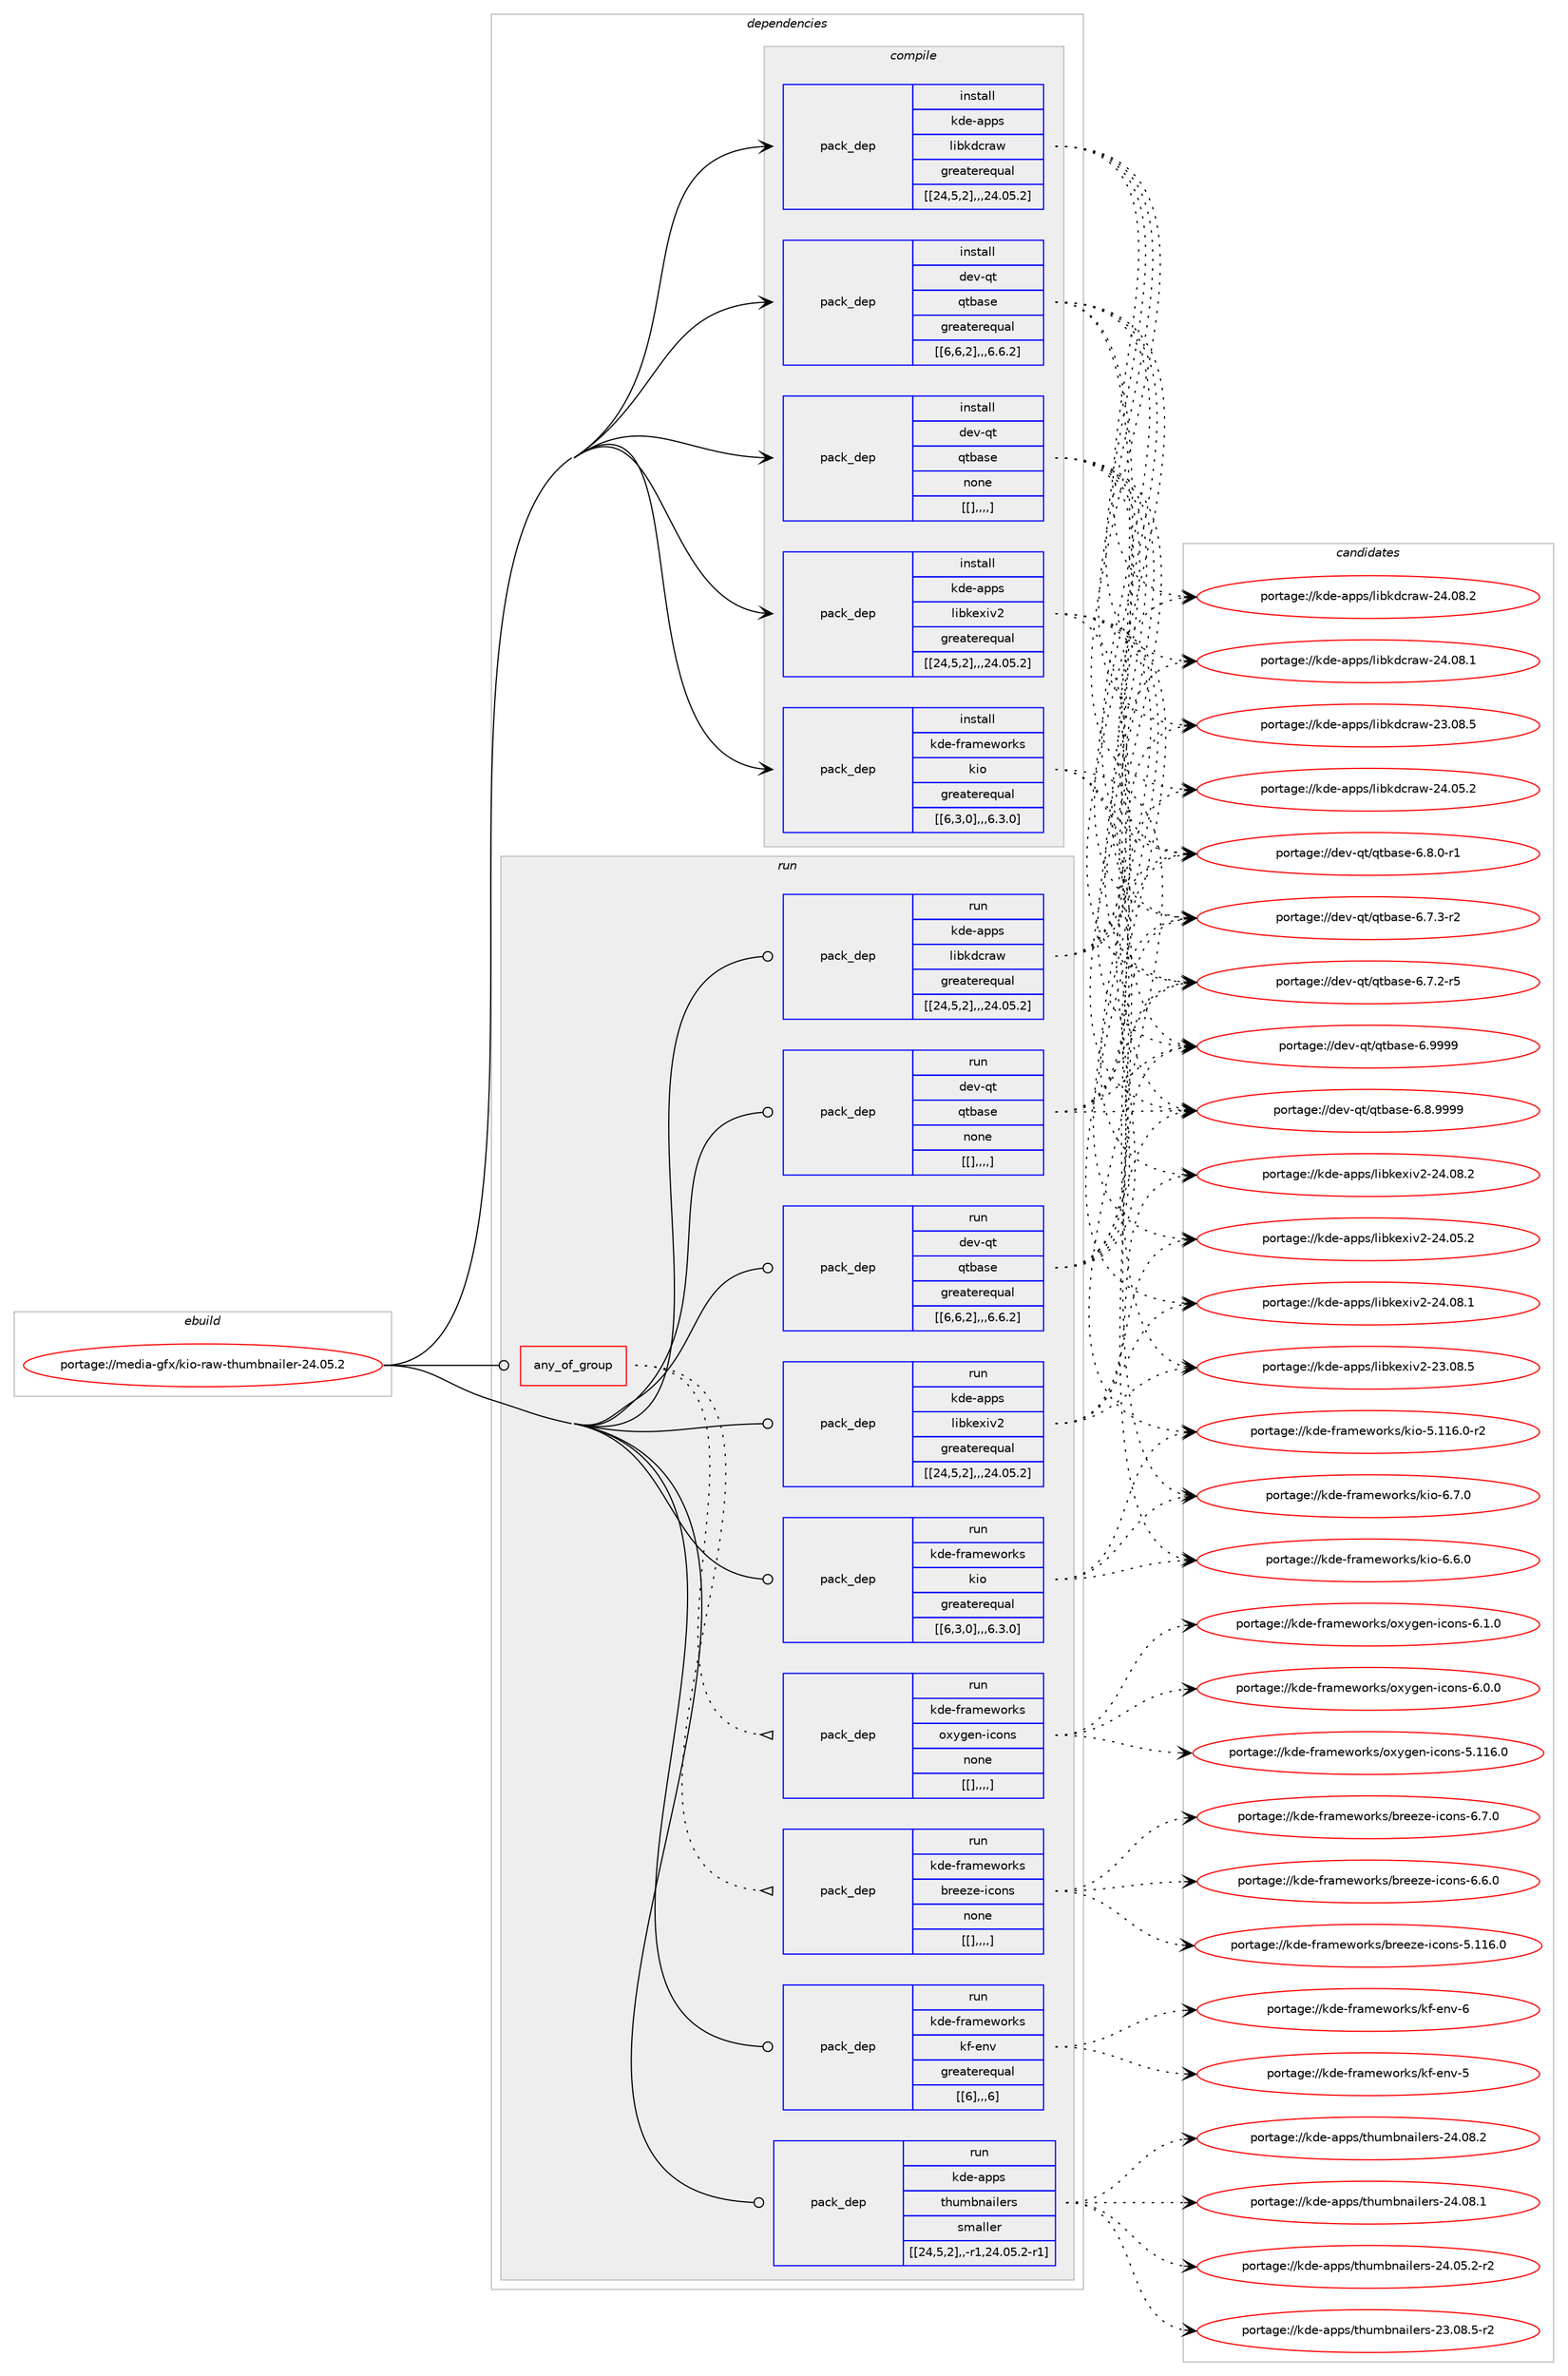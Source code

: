 digraph prolog {

# *************
# Graph options
# *************

newrank=true;
concentrate=true;
compound=true;
graph [rankdir=LR,fontname=Helvetica,fontsize=10,ranksep=1.5];#, ranksep=2.5, nodesep=0.2];
edge  [arrowhead=vee];
node  [fontname=Helvetica,fontsize=10];

# **********
# The ebuild
# **********

subgraph cluster_leftcol {
color=gray;
label=<<i>ebuild</i>>;
id [label="portage://media-gfx/kio-raw-thumbnailer-24.05.2", color=red, width=4, href="../media-gfx/kio-raw-thumbnailer-24.05.2.svg"];
}

# ****************
# The dependencies
# ****************

subgraph cluster_midcol {
color=gray;
label=<<i>dependencies</i>>;
subgraph cluster_compile {
fillcolor="#eeeeee";
style=filled;
label=<<i>compile</i>>;
subgraph pack231042 {
dependency312935 [label=<<TABLE BORDER="0" CELLBORDER="1" CELLSPACING="0" CELLPADDING="4" WIDTH="220"><TR><TD ROWSPAN="6" CELLPADDING="30">pack_dep</TD></TR><TR><TD WIDTH="110">install</TD></TR><TR><TD>dev-qt</TD></TR><TR><TD>qtbase</TD></TR><TR><TD>greaterequal</TD></TR><TR><TD>[[6,6,2],,,6.6.2]</TD></TR></TABLE>>, shape=none, color=blue];
}
id:e -> dependency312935:w [weight=20,style="solid",arrowhead="vee"];
subgraph pack231048 {
dependency312938 [label=<<TABLE BORDER="0" CELLBORDER="1" CELLSPACING="0" CELLPADDING="4" WIDTH="220"><TR><TD ROWSPAN="6" CELLPADDING="30">pack_dep</TD></TR><TR><TD WIDTH="110">install</TD></TR><TR><TD>dev-qt</TD></TR><TR><TD>qtbase</TD></TR><TR><TD>none</TD></TR><TR><TD>[[],,,,]</TD></TR></TABLE>>, shape=none, color=blue];
}
id:e -> dependency312938:w [weight=20,style="solid",arrowhead="vee"];
subgraph pack231063 {
dependency312961 [label=<<TABLE BORDER="0" CELLBORDER="1" CELLSPACING="0" CELLPADDING="4" WIDTH="220"><TR><TD ROWSPAN="6" CELLPADDING="30">pack_dep</TD></TR><TR><TD WIDTH="110">install</TD></TR><TR><TD>kde-apps</TD></TR><TR><TD>libkdcraw</TD></TR><TR><TD>greaterequal</TD></TR><TR><TD>[[24,5,2],,,24.05.2]</TD></TR></TABLE>>, shape=none, color=blue];
}
id:e -> dependency312961:w [weight=20,style="solid",arrowhead="vee"];
subgraph pack231081 {
dependency313020 [label=<<TABLE BORDER="0" CELLBORDER="1" CELLSPACING="0" CELLPADDING="4" WIDTH="220"><TR><TD ROWSPAN="6" CELLPADDING="30">pack_dep</TD></TR><TR><TD WIDTH="110">install</TD></TR><TR><TD>kde-apps</TD></TR><TR><TD>libkexiv2</TD></TR><TR><TD>greaterequal</TD></TR><TR><TD>[[24,5,2],,,24.05.2]</TD></TR></TABLE>>, shape=none, color=blue];
}
id:e -> dependency313020:w [weight=20,style="solid",arrowhead="vee"];
subgraph pack231145 {
dependency313132 [label=<<TABLE BORDER="0" CELLBORDER="1" CELLSPACING="0" CELLPADDING="4" WIDTH="220"><TR><TD ROWSPAN="6" CELLPADDING="30">pack_dep</TD></TR><TR><TD WIDTH="110">install</TD></TR><TR><TD>kde-frameworks</TD></TR><TR><TD>kio</TD></TR><TR><TD>greaterequal</TD></TR><TR><TD>[[6,3,0],,,6.3.0]</TD></TR></TABLE>>, shape=none, color=blue];
}
id:e -> dependency313132:w [weight=20,style="solid",arrowhead="vee"];
}
subgraph cluster_compileandrun {
fillcolor="#eeeeee";
style=filled;
label=<<i>compile and run</i>>;
}
subgraph cluster_run {
fillcolor="#eeeeee";
style=filled;
label=<<i>run</i>>;
subgraph any2476 {
dependency313200 [label=<<TABLE BORDER="0" CELLBORDER="1" CELLSPACING="0" CELLPADDING="4"><TR><TD CELLPADDING="10">any_of_group</TD></TR></TABLE>>, shape=none, color=red];subgraph pack231263 {
dependency313245 [label=<<TABLE BORDER="0" CELLBORDER="1" CELLSPACING="0" CELLPADDING="4" WIDTH="220"><TR><TD ROWSPAN="6" CELLPADDING="30">pack_dep</TD></TR><TR><TD WIDTH="110">run</TD></TR><TR><TD>kde-frameworks</TD></TR><TR><TD>breeze-icons</TD></TR><TR><TD>none</TD></TR><TR><TD>[[],,,,]</TD></TR></TABLE>>, shape=none, color=blue];
}
dependency313200:e -> dependency313245:w [weight=20,style="dotted",arrowhead="oinv"];
subgraph pack231290 {
dependency313285 [label=<<TABLE BORDER="0" CELLBORDER="1" CELLSPACING="0" CELLPADDING="4" WIDTH="220"><TR><TD ROWSPAN="6" CELLPADDING="30">pack_dep</TD></TR><TR><TD WIDTH="110">run</TD></TR><TR><TD>kde-frameworks</TD></TR><TR><TD>oxygen-icons</TD></TR><TR><TD>none</TD></TR><TR><TD>[[],,,,]</TD></TR></TABLE>>, shape=none, color=blue];
}
dependency313200:e -> dependency313285:w [weight=20,style="dotted",arrowhead="oinv"];
}
id:e -> dependency313200:w [weight=20,style="solid",arrowhead="odot"];
subgraph pack231298 {
dependency313296 [label=<<TABLE BORDER="0" CELLBORDER="1" CELLSPACING="0" CELLPADDING="4" WIDTH="220"><TR><TD ROWSPAN="6" CELLPADDING="30">pack_dep</TD></TR><TR><TD WIDTH="110">run</TD></TR><TR><TD>dev-qt</TD></TR><TR><TD>qtbase</TD></TR><TR><TD>greaterequal</TD></TR><TR><TD>[[6,6,2],,,6.6.2]</TD></TR></TABLE>>, shape=none, color=blue];
}
id:e -> dependency313296:w [weight=20,style="solid",arrowhead="odot"];
subgraph pack231306 {
dependency313317 [label=<<TABLE BORDER="0" CELLBORDER="1" CELLSPACING="0" CELLPADDING="4" WIDTH="220"><TR><TD ROWSPAN="6" CELLPADDING="30">pack_dep</TD></TR><TR><TD WIDTH="110">run</TD></TR><TR><TD>dev-qt</TD></TR><TR><TD>qtbase</TD></TR><TR><TD>none</TD></TR><TR><TD>[[],,,,]</TD></TR></TABLE>>, shape=none, color=blue];
}
id:e -> dependency313317:w [weight=20,style="solid",arrowhead="odot"];
subgraph pack231322 {
dependency313341 [label=<<TABLE BORDER="0" CELLBORDER="1" CELLSPACING="0" CELLPADDING="4" WIDTH="220"><TR><TD ROWSPAN="6" CELLPADDING="30">pack_dep</TD></TR><TR><TD WIDTH="110">run</TD></TR><TR><TD>kde-apps</TD></TR><TR><TD>libkdcraw</TD></TR><TR><TD>greaterequal</TD></TR><TR><TD>[[24,5,2],,,24.05.2]</TD></TR></TABLE>>, shape=none, color=blue];
}
id:e -> dependency313341:w [weight=20,style="solid",arrowhead="odot"];
subgraph pack231330 {
dependency313350 [label=<<TABLE BORDER="0" CELLBORDER="1" CELLSPACING="0" CELLPADDING="4" WIDTH="220"><TR><TD ROWSPAN="6" CELLPADDING="30">pack_dep</TD></TR><TR><TD WIDTH="110">run</TD></TR><TR><TD>kde-apps</TD></TR><TR><TD>libkexiv2</TD></TR><TR><TD>greaterequal</TD></TR><TR><TD>[[24,5,2],,,24.05.2]</TD></TR></TABLE>>, shape=none, color=blue];
}
id:e -> dependency313350:w [weight=20,style="solid",arrowhead="odot"];
subgraph pack231346 {
dependency313379 [label=<<TABLE BORDER="0" CELLBORDER="1" CELLSPACING="0" CELLPADDING="4" WIDTH="220"><TR><TD ROWSPAN="6" CELLPADDING="30">pack_dep</TD></TR><TR><TD WIDTH="110">run</TD></TR><TR><TD>kde-frameworks</TD></TR><TR><TD>kf-env</TD></TR><TR><TD>greaterequal</TD></TR><TR><TD>[[6],,,6]</TD></TR></TABLE>>, shape=none, color=blue];
}
id:e -> dependency313379:w [weight=20,style="solid",arrowhead="odot"];
subgraph pack231371 {
dependency313406 [label=<<TABLE BORDER="0" CELLBORDER="1" CELLSPACING="0" CELLPADDING="4" WIDTH="220"><TR><TD ROWSPAN="6" CELLPADDING="30">pack_dep</TD></TR><TR><TD WIDTH="110">run</TD></TR><TR><TD>kde-frameworks</TD></TR><TR><TD>kio</TD></TR><TR><TD>greaterequal</TD></TR><TR><TD>[[6,3,0],,,6.3.0]</TD></TR></TABLE>>, shape=none, color=blue];
}
id:e -> dependency313406:w [weight=20,style="solid",arrowhead="odot"];
subgraph pack231372 {
dependency313426 [label=<<TABLE BORDER="0" CELLBORDER="1" CELLSPACING="0" CELLPADDING="4" WIDTH="220"><TR><TD ROWSPAN="6" CELLPADDING="30">pack_dep</TD></TR><TR><TD WIDTH="110">run</TD></TR><TR><TD>kde-apps</TD></TR><TR><TD>thumbnailers</TD></TR><TR><TD>smaller</TD></TR><TR><TD>[[24,5,2],,-r1,24.05.2-r1]</TD></TR></TABLE>>, shape=none, color=blue];
}
id:e -> dependency313426:w [weight=20,style="solid",arrowhead="odot"];
}
}

# **************
# The candidates
# **************

subgraph cluster_choices {
rank=same;
color=gray;
label=<<i>candidates</i>>;

subgraph choice228683 {
color=black;
nodesep=1;
choice1001011184511311647113116989711510145544657575757 [label="portage://dev-qt/qtbase-6.9999", color=red, width=4,href="../dev-qt/qtbase-6.9999.svg"];
choice10010111845113116471131169897115101455446564657575757 [label="portage://dev-qt/qtbase-6.8.9999", color=red, width=4,href="../dev-qt/qtbase-6.8.9999.svg"];
choice100101118451131164711311698971151014554465646484511449 [label="portage://dev-qt/qtbase-6.8.0-r1", color=red, width=4,href="../dev-qt/qtbase-6.8.0-r1.svg"];
choice100101118451131164711311698971151014554465546514511450 [label="portage://dev-qt/qtbase-6.7.3-r2", color=red, width=4,href="../dev-qt/qtbase-6.7.3-r2.svg"];
choice100101118451131164711311698971151014554465546504511453 [label="portage://dev-qt/qtbase-6.7.2-r5", color=red, width=4,href="../dev-qt/qtbase-6.7.2-r5.svg"];
dependency312935:e -> choice1001011184511311647113116989711510145544657575757:w [style=dotted,weight="100"];
dependency312935:e -> choice10010111845113116471131169897115101455446564657575757:w [style=dotted,weight="100"];
dependency312935:e -> choice100101118451131164711311698971151014554465646484511449:w [style=dotted,weight="100"];
dependency312935:e -> choice100101118451131164711311698971151014554465546514511450:w [style=dotted,weight="100"];
dependency312935:e -> choice100101118451131164711311698971151014554465546504511453:w [style=dotted,weight="100"];
}
subgraph choice228747 {
color=black;
nodesep=1;
choice1001011184511311647113116989711510145544657575757 [label="portage://dev-qt/qtbase-6.9999", color=red, width=4,href="../dev-qt/qtbase-6.9999.svg"];
choice10010111845113116471131169897115101455446564657575757 [label="portage://dev-qt/qtbase-6.8.9999", color=red, width=4,href="../dev-qt/qtbase-6.8.9999.svg"];
choice100101118451131164711311698971151014554465646484511449 [label="portage://dev-qt/qtbase-6.8.0-r1", color=red, width=4,href="../dev-qt/qtbase-6.8.0-r1.svg"];
choice100101118451131164711311698971151014554465546514511450 [label="portage://dev-qt/qtbase-6.7.3-r2", color=red, width=4,href="../dev-qt/qtbase-6.7.3-r2.svg"];
choice100101118451131164711311698971151014554465546504511453 [label="portage://dev-qt/qtbase-6.7.2-r5", color=red, width=4,href="../dev-qt/qtbase-6.7.2-r5.svg"];
dependency312938:e -> choice1001011184511311647113116989711510145544657575757:w [style=dotted,weight="100"];
dependency312938:e -> choice10010111845113116471131169897115101455446564657575757:w [style=dotted,weight="100"];
dependency312938:e -> choice100101118451131164711311698971151014554465646484511449:w [style=dotted,weight="100"];
dependency312938:e -> choice100101118451131164711311698971151014554465546514511450:w [style=dotted,weight="100"];
dependency312938:e -> choice100101118451131164711311698971151014554465546504511453:w [style=dotted,weight="100"];
}
subgraph choice228754 {
color=black;
nodesep=1;
choice1071001014597112112115471081059810710099114971194550524648564650 [label="portage://kde-apps/libkdcraw-24.08.2", color=red, width=4,href="../kde-apps/libkdcraw-24.08.2.svg"];
choice1071001014597112112115471081059810710099114971194550524648564649 [label="portage://kde-apps/libkdcraw-24.08.1", color=red, width=4,href="../kde-apps/libkdcraw-24.08.1.svg"];
choice1071001014597112112115471081059810710099114971194550524648534650 [label="portage://kde-apps/libkdcraw-24.05.2", color=red, width=4,href="../kde-apps/libkdcraw-24.05.2.svg"];
choice1071001014597112112115471081059810710099114971194550514648564653 [label="portage://kde-apps/libkdcraw-23.08.5", color=red, width=4,href="../kde-apps/libkdcraw-23.08.5.svg"];
dependency312961:e -> choice1071001014597112112115471081059810710099114971194550524648564650:w [style=dotted,weight="100"];
dependency312961:e -> choice1071001014597112112115471081059810710099114971194550524648564649:w [style=dotted,weight="100"];
dependency312961:e -> choice1071001014597112112115471081059810710099114971194550524648534650:w [style=dotted,weight="100"];
dependency312961:e -> choice1071001014597112112115471081059810710099114971194550514648564653:w [style=dotted,weight="100"];
}
subgraph choice228758 {
color=black;
nodesep=1;
choice10710010145971121121154710810598107101120105118504550524648564650 [label="portage://kde-apps/libkexiv2-24.08.2", color=red, width=4,href="../kde-apps/libkexiv2-24.08.2.svg"];
choice10710010145971121121154710810598107101120105118504550524648564649 [label="portage://kde-apps/libkexiv2-24.08.1", color=red, width=4,href="../kde-apps/libkexiv2-24.08.1.svg"];
choice10710010145971121121154710810598107101120105118504550524648534650 [label="portage://kde-apps/libkexiv2-24.05.2", color=red, width=4,href="../kde-apps/libkexiv2-24.05.2.svg"];
choice10710010145971121121154710810598107101120105118504550514648564653 [label="portage://kde-apps/libkexiv2-23.08.5", color=red, width=4,href="../kde-apps/libkexiv2-23.08.5.svg"];
dependency313020:e -> choice10710010145971121121154710810598107101120105118504550524648564650:w [style=dotted,weight="100"];
dependency313020:e -> choice10710010145971121121154710810598107101120105118504550524648564649:w [style=dotted,weight="100"];
dependency313020:e -> choice10710010145971121121154710810598107101120105118504550524648534650:w [style=dotted,weight="100"];
dependency313020:e -> choice10710010145971121121154710810598107101120105118504550514648564653:w [style=dotted,weight="100"];
}
subgraph choice228764 {
color=black;
nodesep=1;
choice107100101451021149710910111911111410711547107105111455446554648 [label="portage://kde-frameworks/kio-6.7.0", color=red, width=4,href="../kde-frameworks/kio-6.7.0.svg"];
choice107100101451021149710910111911111410711547107105111455446544648 [label="portage://kde-frameworks/kio-6.6.0", color=red, width=4,href="../kde-frameworks/kio-6.6.0.svg"];
choice10710010145102114971091011191111141071154710710511145534649495446484511450 [label="portage://kde-frameworks/kio-5.116.0-r2", color=red, width=4,href="../kde-frameworks/kio-5.116.0-r2.svg"];
dependency313132:e -> choice107100101451021149710910111911111410711547107105111455446554648:w [style=dotted,weight="100"];
dependency313132:e -> choice107100101451021149710910111911111410711547107105111455446544648:w [style=dotted,weight="100"];
dependency313132:e -> choice10710010145102114971091011191111141071154710710511145534649495446484511450:w [style=dotted,weight="100"];
}
subgraph choice228767 {
color=black;
nodesep=1;
choice107100101451021149710910111911111410711547981141011011221014510599111110115455446554648 [label="portage://kde-frameworks/breeze-icons-6.7.0", color=red, width=4,href="../kde-frameworks/breeze-icons-6.7.0.svg"];
choice107100101451021149710910111911111410711547981141011011221014510599111110115455446544648 [label="portage://kde-frameworks/breeze-icons-6.6.0", color=red, width=4,href="../kde-frameworks/breeze-icons-6.6.0.svg"];
choice1071001014510211497109101119111114107115479811410110112210145105991111101154553464949544648 [label="portage://kde-frameworks/breeze-icons-5.116.0", color=red, width=4,href="../kde-frameworks/breeze-icons-5.116.0.svg"];
dependency313245:e -> choice107100101451021149710910111911111410711547981141011011221014510599111110115455446554648:w [style=dotted,weight="100"];
dependency313245:e -> choice107100101451021149710910111911111410711547981141011011221014510599111110115455446544648:w [style=dotted,weight="100"];
dependency313245:e -> choice1071001014510211497109101119111114107115479811410110112210145105991111101154553464949544648:w [style=dotted,weight="100"];
}
subgraph choice228792 {
color=black;
nodesep=1;
choice1071001014510211497109101119111114107115471111201211031011104510599111110115455446494648 [label="portage://kde-frameworks/oxygen-icons-6.1.0", color=red, width=4,href="../kde-frameworks/oxygen-icons-6.1.0.svg"];
choice1071001014510211497109101119111114107115471111201211031011104510599111110115455446484648 [label="portage://kde-frameworks/oxygen-icons-6.0.0", color=red, width=4,href="../kde-frameworks/oxygen-icons-6.0.0.svg"];
choice10710010145102114971091011191111141071154711112012110310111045105991111101154553464949544648 [label="portage://kde-frameworks/oxygen-icons-5.116.0", color=red, width=4,href="../kde-frameworks/oxygen-icons-5.116.0.svg"];
dependency313285:e -> choice1071001014510211497109101119111114107115471111201211031011104510599111110115455446494648:w [style=dotted,weight="100"];
dependency313285:e -> choice1071001014510211497109101119111114107115471111201211031011104510599111110115455446484648:w [style=dotted,weight="100"];
dependency313285:e -> choice10710010145102114971091011191111141071154711112012110310111045105991111101154553464949544648:w [style=dotted,weight="100"];
}
subgraph choice228843 {
color=black;
nodesep=1;
choice1001011184511311647113116989711510145544657575757 [label="portage://dev-qt/qtbase-6.9999", color=red, width=4,href="../dev-qt/qtbase-6.9999.svg"];
choice10010111845113116471131169897115101455446564657575757 [label="portage://dev-qt/qtbase-6.8.9999", color=red, width=4,href="../dev-qt/qtbase-6.8.9999.svg"];
choice100101118451131164711311698971151014554465646484511449 [label="portage://dev-qt/qtbase-6.8.0-r1", color=red, width=4,href="../dev-qt/qtbase-6.8.0-r1.svg"];
choice100101118451131164711311698971151014554465546514511450 [label="portage://dev-qt/qtbase-6.7.3-r2", color=red, width=4,href="../dev-qt/qtbase-6.7.3-r2.svg"];
choice100101118451131164711311698971151014554465546504511453 [label="portage://dev-qt/qtbase-6.7.2-r5", color=red, width=4,href="../dev-qt/qtbase-6.7.2-r5.svg"];
dependency313296:e -> choice1001011184511311647113116989711510145544657575757:w [style=dotted,weight="100"];
dependency313296:e -> choice10010111845113116471131169897115101455446564657575757:w [style=dotted,weight="100"];
dependency313296:e -> choice100101118451131164711311698971151014554465646484511449:w [style=dotted,weight="100"];
dependency313296:e -> choice100101118451131164711311698971151014554465546514511450:w [style=dotted,weight="100"];
dependency313296:e -> choice100101118451131164711311698971151014554465546504511453:w [style=dotted,weight="100"];
}
subgraph choice228852 {
color=black;
nodesep=1;
choice1001011184511311647113116989711510145544657575757 [label="portage://dev-qt/qtbase-6.9999", color=red, width=4,href="../dev-qt/qtbase-6.9999.svg"];
choice10010111845113116471131169897115101455446564657575757 [label="portage://dev-qt/qtbase-6.8.9999", color=red, width=4,href="../dev-qt/qtbase-6.8.9999.svg"];
choice100101118451131164711311698971151014554465646484511449 [label="portage://dev-qt/qtbase-6.8.0-r1", color=red, width=4,href="../dev-qt/qtbase-6.8.0-r1.svg"];
choice100101118451131164711311698971151014554465546514511450 [label="portage://dev-qt/qtbase-6.7.3-r2", color=red, width=4,href="../dev-qt/qtbase-6.7.3-r2.svg"];
choice100101118451131164711311698971151014554465546504511453 [label="portage://dev-qt/qtbase-6.7.2-r5", color=red, width=4,href="../dev-qt/qtbase-6.7.2-r5.svg"];
dependency313317:e -> choice1001011184511311647113116989711510145544657575757:w [style=dotted,weight="100"];
dependency313317:e -> choice10010111845113116471131169897115101455446564657575757:w [style=dotted,weight="100"];
dependency313317:e -> choice100101118451131164711311698971151014554465646484511449:w [style=dotted,weight="100"];
dependency313317:e -> choice100101118451131164711311698971151014554465546514511450:w [style=dotted,weight="100"];
dependency313317:e -> choice100101118451131164711311698971151014554465546504511453:w [style=dotted,weight="100"];
}
subgraph choice228868 {
color=black;
nodesep=1;
choice1071001014597112112115471081059810710099114971194550524648564650 [label="portage://kde-apps/libkdcraw-24.08.2", color=red, width=4,href="../kde-apps/libkdcraw-24.08.2.svg"];
choice1071001014597112112115471081059810710099114971194550524648564649 [label="portage://kde-apps/libkdcraw-24.08.1", color=red, width=4,href="../kde-apps/libkdcraw-24.08.1.svg"];
choice1071001014597112112115471081059810710099114971194550524648534650 [label="portage://kde-apps/libkdcraw-24.05.2", color=red, width=4,href="../kde-apps/libkdcraw-24.05.2.svg"];
choice1071001014597112112115471081059810710099114971194550514648564653 [label="portage://kde-apps/libkdcraw-23.08.5", color=red, width=4,href="../kde-apps/libkdcraw-23.08.5.svg"];
dependency313341:e -> choice1071001014597112112115471081059810710099114971194550524648564650:w [style=dotted,weight="100"];
dependency313341:e -> choice1071001014597112112115471081059810710099114971194550524648564649:w [style=dotted,weight="100"];
dependency313341:e -> choice1071001014597112112115471081059810710099114971194550524648534650:w [style=dotted,weight="100"];
dependency313341:e -> choice1071001014597112112115471081059810710099114971194550514648564653:w [style=dotted,weight="100"];
}
subgraph choice228874 {
color=black;
nodesep=1;
choice10710010145971121121154710810598107101120105118504550524648564650 [label="portage://kde-apps/libkexiv2-24.08.2", color=red, width=4,href="../kde-apps/libkexiv2-24.08.2.svg"];
choice10710010145971121121154710810598107101120105118504550524648564649 [label="portage://kde-apps/libkexiv2-24.08.1", color=red, width=4,href="../kde-apps/libkexiv2-24.08.1.svg"];
choice10710010145971121121154710810598107101120105118504550524648534650 [label="portage://kde-apps/libkexiv2-24.05.2", color=red, width=4,href="../kde-apps/libkexiv2-24.05.2.svg"];
choice10710010145971121121154710810598107101120105118504550514648564653 [label="portage://kde-apps/libkexiv2-23.08.5", color=red, width=4,href="../kde-apps/libkexiv2-23.08.5.svg"];
dependency313350:e -> choice10710010145971121121154710810598107101120105118504550524648564650:w [style=dotted,weight="100"];
dependency313350:e -> choice10710010145971121121154710810598107101120105118504550524648564649:w [style=dotted,weight="100"];
dependency313350:e -> choice10710010145971121121154710810598107101120105118504550524648534650:w [style=dotted,weight="100"];
dependency313350:e -> choice10710010145971121121154710810598107101120105118504550514648564653:w [style=dotted,weight="100"];
}
subgraph choice228909 {
color=black;
nodesep=1;
choice107100101451021149710910111911111410711547107102451011101184554 [label="portage://kde-frameworks/kf-env-6", color=red, width=4,href="../kde-frameworks/kf-env-6.svg"];
choice107100101451021149710910111911111410711547107102451011101184553 [label="portage://kde-frameworks/kf-env-5", color=red, width=4,href="../kde-frameworks/kf-env-5.svg"];
dependency313379:e -> choice107100101451021149710910111911111410711547107102451011101184554:w [style=dotted,weight="100"];
dependency313379:e -> choice107100101451021149710910111911111410711547107102451011101184553:w [style=dotted,weight="100"];
}
subgraph choice228973 {
color=black;
nodesep=1;
choice107100101451021149710910111911111410711547107105111455446554648 [label="portage://kde-frameworks/kio-6.7.0", color=red, width=4,href="../kde-frameworks/kio-6.7.0.svg"];
choice107100101451021149710910111911111410711547107105111455446544648 [label="portage://kde-frameworks/kio-6.6.0", color=red, width=4,href="../kde-frameworks/kio-6.6.0.svg"];
choice10710010145102114971091011191111141071154710710511145534649495446484511450 [label="portage://kde-frameworks/kio-5.116.0-r2", color=red, width=4,href="../kde-frameworks/kio-5.116.0-r2.svg"];
dependency313406:e -> choice107100101451021149710910111911111410711547107105111455446554648:w [style=dotted,weight="100"];
dependency313406:e -> choice107100101451021149710910111911111410711547107105111455446544648:w [style=dotted,weight="100"];
dependency313406:e -> choice10710010145102114971091011191111141071154710710511145534649495446484511450:w [style=dotted,weight="100"];
}
subgraph choice228997 {
color=black;
nodesep=1;
choice10710010145971121121154711610411710998110971051081011141154550524648564650 [label="portage://kde-apps/thumbnailers-24.08.2", color=red, width=4,href="../kde-apps/thumbnailers-24.08.2.svg"];
choice10710010145971121121154711610411710998110971051081011141154550524648564649 [label="portage://kde-apps/thumbnailers-24.08.1", color=red, width=4,href="../kde-apps/thumbnailers-24.08.1.svg"];
choice107100101459711211211547116104117109981109710510810111411545505246485346504511450 [label="portage://kde-apps/thumbnailers-24.05.2-r2", color=red, width=4,href="../kde-apps/thumbnailers-24.05.2-r2.svg"];
choice107100101459711211211547116104117109981109710510810111411545505146485646534511450 [label="portage://kde-apps/thumbnailers-23.08.5-r2", color=red, width=4,href="../kde-apps/thumbnailers-23.08.5-r2.svg"];
dependency313426:e -> choice10710010145971121121154711610411710998110971051081011141154550524648564650:w [style=dotted,weight="100"];
dependency313426:e -> choice10710010145971121121154711610411710998110971051081011141154550524648564649:w [style=dotted,weight="100"];
dependency313426:e -> choice107100101459711211211547116104117109981109710510810111411545505246485346504511450:w [style=dotted,weight="100"];
dependency313426:e -> choice107100101459711211211547116104117109981109710510810111411545505146485646534511450:w [style=dotted,weight="100"];
}
}

}
